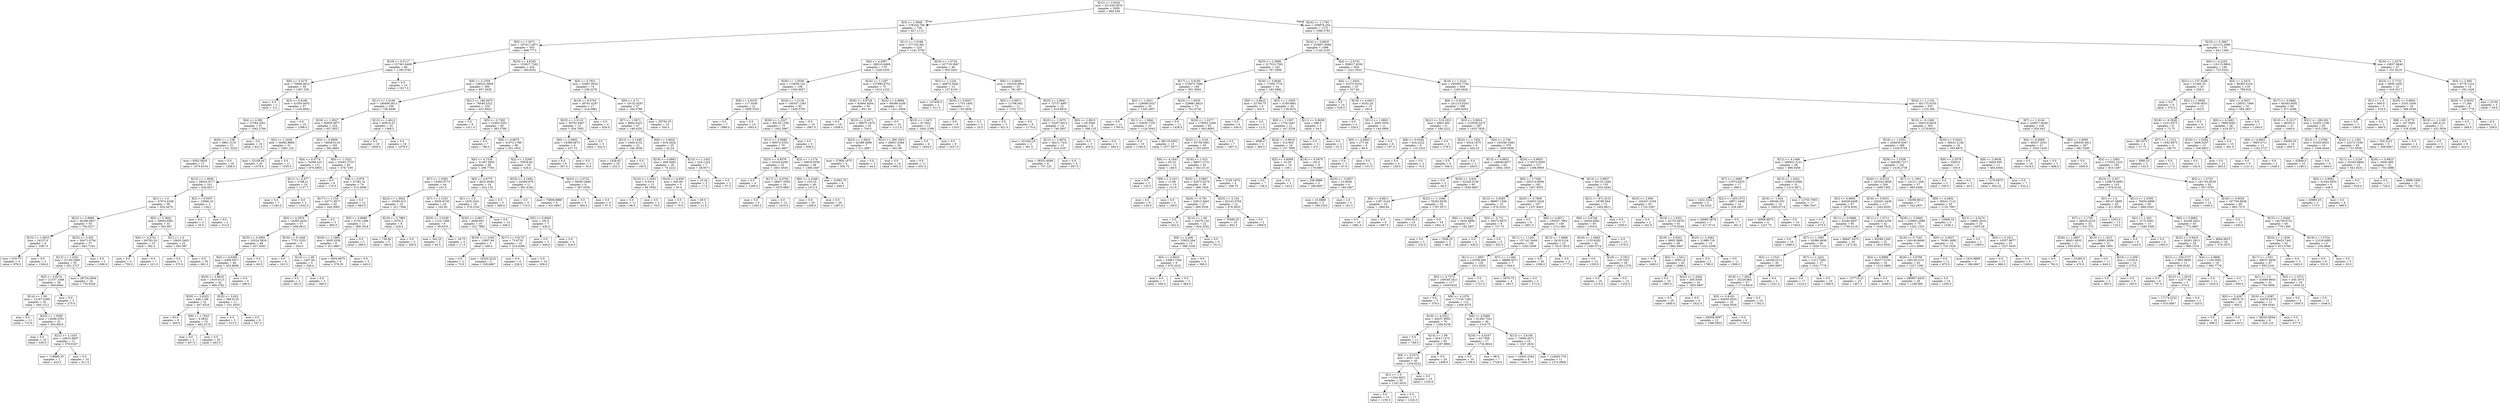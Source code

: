 digraph Tree {
node [shape=box] ;
0 [label="X[12] <= 2.9342\nmse = 331530.0976\nsamples = 2000\nvalue = 994.549"] ;
1 [label="X[3] <= 1.0848\nmse = 278104.706\nsamples = 728\nvalue = 827.1113"] ;
0 -> 1 [labeldistance=2.5, labelangle=45, headlabel="True"] ;
2 [label="X[0] <= 1.2071\nmse = 197411.4971\nsamples = 503\nvalue = 668.7773"] ;
1 -> 2 ;
3 [label="X[18] <= 6.5117\nmse = 157361.6408\nsamples = 69\nvalue = 1190.4783"] ;
2 -> 3 ;
4 [label="X[6] <= 3.3275\nmse = 79406.4614\nsamples = 59\nvalue = 1067.339"] ;
3 -> 4 ;
5 [label="mse = 0.0\nsamples = 2\nvalue = 3.0"] ;
4 -> 5 ;
6 [label="X[5] <= 0.8196\nmse = 41050.0055\nsamples = 57\nvalue = 1104.6842"] ;
4 -> 6 ;
7 [label="X[4] <= 4.582\nmse = 27584.2001\nsamples = 47\nvalue = 1042.2766"] ;
6 -> 7 ;
8 [label="X[26] <= 1.108\nmse = 6891.3153\nsamples = 31\nvalue = 1151.3226"] ;
7 -> 8 ;
9 [label="mse = 6562.0828\nsamples = 13\nvalue = 1075.6154"] ;
8 -> 9 ;
10 [label="mse = 0.0\nsamples = 18\nvalue = 1206.0"] ;
8 -> 10 ;
11 [label="mse = 0.0\nsamples = 16\nvalue = 831.0"] ;
7 -> 11 ;
12 [label="mse = 0.0\nsamples = 10\nvalue = 1398.0"] ;
6 -> 12 ;
13 [label="mse = 0.0\nsamples = 10\nvalue = 1917.0"] ;
3 -> 13 ;
14 [label="X[23] <= 4.6293\nmse = 153627.7282\nsamples = 434\nvalue = 585.8341"] ;
2 -> 14 ;
15 [label="X[9] <= 3.1559\nmse = 148522.6609\nsamples = 360\nvalue = 657.2639"] ;
14 -> 15 ;
16 [label="X[11] <= 1.0146\nmse = 149406.5613\nsamples = 256\nvalue = 746.4648"] ;
15 -> 16 ;
17 [label="X[16] <= 1.0027\nmse = 95605.5877\nsamples = 224\nvalue = 657.6027"] ;
16 -> 17 ;
18 [label="X[2] <= 1.2436\nmse = 34092.8866\nsamples = 31\nvalue = 1063.129"] ;
17 -> 18 ;
19 [label="mse = 52169.44\nsamples = 20\nvalue = 1078.6"] ;
18 -> 19 ;
20 [label="mse = 0.0\nsamples = 11\nvalue = 1035.0"] ;
18 -> 20 ;
21 [label="X[3] <= 0.9858\nmse = 74828.6116\nsamples = 193\nvalue = 592.4663"] ;
17 -> 21 ;
22 [label="X[4] <= 6.4774\nmse = 74289.223\nsamples = 111\nvalue = 676.4955"] ;
21 -> 22 ;
23 [label="X[15] <= 1.0936\nmse = 58024.9717\nsamples = 101\nvalue = 630.8317"] ;
22 -> 23 ;
24 [label="X[1] <= 1.0\nmse = 47974.4348\nsamples = 96\nvalue = 655.4479"] ;
23 -> 24 ;
25 [label="X[22] <= 0.9666\nmse = 45308.6657\nsamples = 63\nvalue = 704.0317"] ;
24 -> 25 ;
26 [label="X[15] <= 1.0833\nmse = 24157.0\nsamples = 6\nvalue = 1087.0"] ;
25 -> 26 ;
27 [label="mse = 918.75\nsamples = 4\nvalue = 978.5"] ;
26 -> 27 ;
28 [label="mse = 0.0\nsamples = 2\nvalue = 1304.0"] ;
26 -> 28 ;
29 [label="X[25] <= 5.355\nmse = 30471.6756\nsamples = 57\nvalue = 663.7193"] ;
25 -> 29 ;
30 [label="X[13] <= 1.2331\nmse = 27164.5983\nsamples = 55\nvalue = 651.2727"] ;
29 -> 30 ;
31 [label="X[5] <= 0.8274\nmse = 21337.1566\nsamples = 36\nvalue = 609.6944"] ;
30 -> 31 ;
32 [label="X[14] <= 1.09\nmse = 12167.4399\nsamples = 33\nvalue = 640.1212"] ;
31 -> 32 ;
33 [label="mse = 0.0\nsamples = 11\nvalue = 715.0"] ;
32 -> 33 ;
34 [label="X[23] <= 1.0395\nmse = 14046.0351\nsamples = 22\nvalue = 602.6818"] ;
32 -> 34 ;
35 [label="mse = 0.0\nsamples = 10\nvalue = 630.0"] ;
34 -> 35 ;
36 [label="X[22] <= 1.1433\nmse = 24610.9097\nsamples = 12\nvalue = 579.9167"] ;
34 -> 36 ;
37 [label="mse = 118680.25\nsamples = 2\nvalue = 424.5"] ;
36 -> 37 ;
38 [label="mse = 0.0\nsamples = 10\nvalue = 611.0"] ;
36 -> 38 ;
39 [label="mse = 0.0\nsamples = 3\nvalue = 275.0"] ;
31 -> 39 ;
40 [label="mse = 28724.2604\nsamples = 19\nvalue = 730.0526"] ;
30 -> 40 ;
41 [label="mse = 0.0\nsamples = 2\nvalue = 1006.0"] ;
29 -> 41 ;
42 [label="X[0] <= 5.3642\nmse = 39954.6961\nsamples = 33\nvalue = 562.697"] ;
24 -> 42 ;
43 [label="X[4] <= 4.5741\nmse = 60783.24\nsamples = 10\nvalue = 382.4"] ;
42 -> 43 ;
44 [label="mse = 0.0\nsamples = 3\nvalue = 759.0"] ;
43 -> 44 ;
45 [label="mse = 0.0\nsamples = 7\nvalue = 221.0"] ;
43 -> 45 ;
46 [label="X[1] <= 1.0\nmse = 10620.3403\nsamples = 23\nvalue = 641.087"] ;
42 -> 46 ;
47 [label="mse = 0.0\nsamples = 3\nvalue = 375.0"] ;
46 -> 47 ;
48 [label="mse = 0.0\nsamples = 20\nvalue = 681.0"] ;
46 -> 48 ;
49 [label="X[3] <= 0.9357\nmse = 15980.16\nsamples = 5\nvalue = 158.2"] ;
23 -> 49 ;
50 [label="mse = 8.0\nsamples = 3\nvalue = 55.0"] ;
49 -> 50 ;
51 [label="mse = 0.0\nsamples = 2\nvalue = 313.0"] ;
49 -> 51 ;
52 [label="X[11] <= 0.977\nmse = 4788.21\nsamples = 10\nvalue = 1137.7"] ;
22 -> 52 ;
53 [label="mse = 0.0\nsamples = 7\nvalue = 1183.0"] ;
52 -> 53 ;
54 [label="mse = 0.0\nsamples = 3\nvalue = 1032.0"] ;
52 -> 54 ;
55 [label="X[0] <= 1.3322\nmse = 53062.3725\nsamples = 82\nvalue = 478.7195"] ;
21 -> 55 ;
56 [label="mse = 0.0\nsamples = 8\nvalue = 170.0"] ;
55 -> 56 ;
57 [label="X[8] <= 0.978\nmse = 47381.41\nsamples = 74\nvalue = 512.0946"] ;
55 -> 57 ;
58 [label="X[17] <= 1.154\nmse = 24771.8577\nsamples = 62\nvalue = 440.3065"] ;
57 -> 58 ;
59 [label="X[0] <= 4.3876\nmse = 14393.4429\nsamples = 57\nvalue = 408.4912"] ;
58 -> 59 ;
60 [label="X[25] <= 5.3005\nmse = 10324.5816\nsamples = 48\nvalue = 437.4583"] ;
59 -> 60 ;
61 [label="X[4] <= 6.6366\nmse = 4309.5917\nsamples = 46\nvalue = 453.8696"] ;
60 -> 61 ;
62 [label="X[20] <= 0.8633\nmse = 1919.0113\nsamples = 42\nvalue = 469.4762"] ;
61 -> 62 ;
63 [label="X[20] <= 0.8325\nmse = 646.1186\nsamples = 31\nvalue = 447.4516"] ;
62 -> 63 ;
64 [label="mse = 63.0\nsamples = 8\nvalue = 405.0"] ;
63 -> 64 ;
65 [label="X[9] <= 1.7043\nmse = 4.0832\nsamples = 23\nvalue = 462.2174"] ;
63 -> 65 ;
66 [label="mse = 0.0\nsamples = 3\nvalue = 457.0"] ;
65 -> 66 ;
67 [label="mse = 0.0\nsamples = 20\nvalue = 463.0"] ;
65 -> 67 ;
68 [label="X[25] <= 3.622\nmse = 286.6116\nsamples = 11\nvalue = 531.5455"] ;
62 -> 68 ;
69 [label="mse = 0.0\nsamples = 5\nvalue = 513.0"] ;
68 -> 69 ;
70 [label="mse = 0.0\nsamples = 6\nvalue = 547.0"] ;
68 -> 70 ;
71 [label="mse = 0.0\nsamples = 4\nvalue = 290.0"] ;
61 -> 71 ;
72 [label="mse = 0.0\nsamples = 2\nvalue = 60.0"] ;
60 -> 72 ;
73 [label="X[18] <= 9.1449\nmse = 7751.3333\nsamples = 9\nvalue = 254.0"] ;
59 -> 73 ;
74 [label="mse = 0.0\nsamples = 4\nvalue = 161.0"] ;
73 -> 74 ;
75 [label="X[14] <= 1.09\nmse = 1497.84\nsamples = 5\nvalue = 328.4"] ;
73 -> 75 ;
76 [label="mse = 0.0\nsamples = 2\nvalue = 281.0"] ;
75 -> 76 ;
77 [label="mse = 0.0\nsamples = 3\nvalue = 360.0"] ;
75 -> 77 ;
78 [label="mse = 0.0\nsamples = 5\nvalue = 803.0"] ;
58 -> 78 ;
79 [label="mse = 0.0\nsamples = 12\nvalue = 883.0"] ;
57 -> 79 ;
80 [label="X[12] <= 2.4612\nmse = 83810.25\nsamples = 32\nvalue = 1368.5"] ;
16 -> 80 ;
81 [label="mse = 0.0\nsamples = 16\nvalue = 1658.0"] ;
80 -> 81 ;
82 [label="mse = 0.0\nsamples = 16\nvalue = 1079.0"] ;
80 -> 82 ;
83 [label="X[21] <= 186.9475\nmse = 78549.2322\nsamples = 104\nvalue = 437.6923"] ;
15 -> 83 ;
84 [label="mse = 0.0\nsamples = 9\nvalue = 1011.0"] ;
83 -> 84 ;
85 [label="X[5] <= 0.7282\nmse = 51902.5301\nsamples = 95\nvalue = 383.3789"] ;
83 -> 85 ;
86 [label="mse = 0.0\nsamples = 7\nvalue = 788.0"] ;
85 -> 86 ;
87 [label="X[8] <= 0.9675\nmse = 41972.1786\nsamples = 88\nvalue = 351.1932"] ;
85 -> 87 ;
88 [label="X[6] <= 4.7326\nmse = 21367.4955\nsamples = 68\nvalue = 298.7794"] ;
87 -> 88 ;
89 [label="X[7] <= 1.0383\nmse = 15493.9773\nsamples = 44\nvalue = 231.5"] ;
88 -> 89 ;
90 [label="X[22] <= 1.0022\nmse = 10290.615\nsamples = 19\nvalue = 321.7368"] ;
89 -> 90 ;
91 [label="X[5] <= 0.8686\nmse = 4734.1488\nsamples = 11\nvalue = 389.1818"] ;
90 -> 91 ;
92 [label="X[26] <= 1.1895\nmse = 3005.5556\nsamples = 9\nvalue = 411.6667"] ;
91 -> 92 ;
93 [label="mse = 4504.6875\nsamples = 4\nvalue = 376.25"] ;
92 -> 93 ;
94 [label="mse = 0.0\nsamples = 5\nvalue = 440.0"] ;
92 -> 94 ;
95 [label="mse = 0.0\nsamples = 2\nvalue = 288.0"] ;
91 -> 95 ;
96 [label="X[18] <= 5.7883\nmse = 3076.0\nsamples = 8\nvalue = 229.0"] ;
90 -> 96 ;
97 [label="mse = 739.84\nsamples = 5\nvalue = 189.4"] ;
96 -> 97 ;
98 [label="mse = 0.0\nsamples = 3\nvalue = 295.0"] ;
96 -> 98 ;
99 [label="X[7] <= 1.1333\nmse = 8556.8736\nsamples = 25\nvalue = 162.92"] ;
89 -> 99 ;
100 [label="X[25] <= 2.0339\nmse = 1124.1389\nsamples = 6\nvalue = 39.8333"] ;
99 -> 100 ;
101 [label="mse = 342.25\nsamples = 2\nvalue = 84.5"] ;
100 -> 101 ;
102 [label="mse = 18.75\nsamples = 4\nvalue = 17.5"] ;
100 -> 102 ;
103 [label="X[26] <= 0.8817\nmse = 4608.903\nsamples = 19\nvalue = 201.7895"] ;
99 -> 103 ;
104 [label="X[19] <= 1.1045\nmse = 15607.84\nsamples = 5\nvalue = 166.4"] ;
103 -> 104 ;
105 [label="mse = 0.0\nsamples = 2\nvalue = 73.0"] ;
104 -> 105 ;
106 [label="mse = 16320.2222\nsamples = 3\nvalue = 228.6667"] ;
104 -> 106 ;
107 [label="X[17] <= 0.9175\nmse = 73.6735\nsamples = 14\nvalue = 214.4286"] ;
103 -> 107 ;
108 [label="mse = 0.0\nsamples = 4\nvalue = 228.0"] ;
107 -> 108 ;
109 [label="mse = 0.0\nsamples = 10\nvalue = 209.0"] ;
107 -> 109 ;
110 [label="X[9] <= 4.9775\nmse = 8622.8594\nsamples = 24\nvalue = 422.125"] ;
88 -> 110 ;
111 [label="X[1] <= 1.0\nmse = 1635.3241\nsamples = 19\nvalue = 378.2105"] ;
110 -> 111 ;
112 [label="mse = 0.0\nsamples = 12\nvalue = 348.0"] ;
111 -> 112 ;
113 [label="X[5] <= 0.8065\nmse = 192.0\nsamples = 7\nvalue = 430.0"] ;
111 -> 113 ;
114 [label="mse = 0.0\nsamples = 3\nvalue = 446.0"] ;
113 -> 114 ;
115 [label="mse = 0.0\nsamples = 4\nvalue = 418.0"] ;
113 -> 115 ;
116 [label="mse = 0.0\nsamples = 5\nvalue = 589.0"] ;
110 -> 116 ;
117 [label="X[2] <= 1.5266\nmse = 70929.94\nsamples = 20\nvalue = 529.4"] ;
87 -> 117 ;
118 [label="X[25] <= 3.1692\nmse = 42084.876\nsamples = 11\nvalue = 661.8182"] ;
117 -> 118 ;
119 [label="mse = 0.0\nsamples = 5\nvalue = 710.0"] ;
118 -> 119 ;
120 [label="mse = 73608.8889\nsamples = 6\nvalue = 621.6667"] ;
118 -> 120 ;
121 [label="X[23] <= 2.0722\nmse = 58560.2469\nsamples = 9\nvalue = 367.5556"] ;
117 -> 121 ;
122 [label="mse = 0.0\nsamples = 5\nvalue = 584.0"] ;
121 -> 122 ;
123 [label="mse = 0.0\nsamples = 4\nvalue = 97.0"] ;
121 -> 123 ;
124 [label="X[5] <= 0.7931\nmse = 32887.9534\nsamples = 74\nvalue = 238.3378"] ;
14 -> 124 ;
125 [label="X[18] <= 8.5763\nmse = 36761.4187\nsamples = 17\nvalue = 418.5882"] ;
124 -> 125 ;
126 [label="X[25] <= 3.5119\nmse = 30762.9467\nsamples = 13\nvalue = 354.7692"] ;
125 -> 126 ;
127 [label="X[6] <= 2.9092\nmse = 14386.6875\nsamples = 8\nvalue = 237.75"] ;
126 -> 127 ;
128 [label="mse = 0.0\nsamples = 6\nvalue = 307.0"] ;
127 -> 128 ;
129 [label="mse = 0.0\nsamples = 2\nvalue = 30.0"] ;
127 -> 129 ;
130 [label="mse = 0.0\nsamples = 5\nvalue = 542.0"] ;
126 -> 130 ;
131 [label="mse = 0.0\nsamples = 4\nvalue = 626.0"] ;
125 -> 131 ;
132 [label="X[6] <= 4.71\nmse = 19152.6297\nsamples = 57\nvalue = 184.5789"] ;
124 -> 132 ;
133 [label="X[7] <= 1.0671\nmse = 9664.5423\nsamples = 47\nvalue = 148.4255"] ;
132 -> 133 ;
134 [label="X[12] <= 2.1449\nmse = 1684.4132\nsamples = 22\nvalue = 246.3636"] ;
133 -> 134 ;
135 [label="mse = 1438.65\nsamples = 20\nvalue = 252.5"] ;
134 -> 135 ;
136 [label="mse = 0.0\nsamples = 2\nvalue = 185.0"] ;
134 -> 136 ;
137 [label="X[9] <= 3.8622\nmse = 818.2624\nsamples = 25\nvalue = 62.24"] ;
133 -> 137 ;
138 [label="X[19] <= 0.9881\nmse = 408.5062\nsamples = 18\nvalue = 75.2222"] ;
137 -> 138 ;
139 [label="X[15] <= 1.0261\nmse = 8.3314\nsamples = 13\nvalue = 84.7692"] ;
138 -> 139 ;
140 [label="mse = 0.0\nsamples = 11\nvalue = 86.0"] ;
139 -> 140 ;
141 [label="mse = 0.0\nsamples = 2\nvalue = 78.0"] ;
139 -> 141 ;
142 [label="X[10] <= 4.859\nmse = 595.84\nsamples = 5\nvalue = 50.4"] ;
138 -> 142 ;
143 [label="mse = 0.0\nsamples = 3\nvalue = 70.0"] ;
142 -> 143 ;
144 [label="mse = 49.0\nsamples = 2\nvalue = 21.0"] ;
142 -> 144 ;
145 [label="X[13] <= 1.1432\nmse = 324.1224\nsamples = 7\nvalue = 28.8571"] ;
137 -> 145 ;
146 [label="mse = 10.24\nsamples = 5\nvalue = 17.6"] ;
145 -> 146 ;
147 [label="mse = 0.0\nsamples = 2\nvalue = 57.0"] ;
145 -> 147 ;
148 [label="mse = 28730.25\nsamples = 10\nvalue = 354.5"] ;
132 -> 148 ;
149 [label="X[11] <= 1.0168\nmse = 277163.581\nsamples = 225\nvalue = 1181.0756"] ;
1 -> 149 ;
150 [label="X[6] <= 4.2007\nmse = 198210.6469\nsamples = 179\nvalue = 1329.0335"] ;
149 -> 150 ;
151 [label="X[26] <= 1.0558\nmse = 110656.142\nsamples = 106\nvalue = 1545.9057"] ;
150 -> 151 ;
152 [label="X[9] <= 3.9378\nmse = 117.5556\nsamples = 21\nvalue = 1895.3333"] ;
151 -> 152 ;
153 [label="mse = 0.0\nsamples = 7\nvalue = 1880.0"] ;
152 -> 153 ;
154 [label="mse = 0.0\nsamples = 14\nvalue = 1903.0"] ;
152 -> 154 ;
155 [label="X[24] <= 1.2128\nmse = 100347.1383\nsamples = 85\nvalue = 1459.5765"] ;
151 -> 155 ;
156 [label="X[26] <= 1.2527\nmse = 86120.1358\nsamples = 75\nvalue = 1402.5867"] ;
155 -> 156 ;
157 [label="X[11] <= 0.8486\nmse = 69574.5355\nsamples = 70\nvalue = 1441.4857"] ;
156 -> 157 ;
158 [label="X[23] <= 4.8379\nmse = 53324.4298\nsamples = 22\nvalue = 1601.4545"] ;
157 -> 158 ;
159 [label="mse = 0.0\nsamples = 4\nvalue = 1290.0"] ;
158 -> 159 ;
160 [label="X[17] <= 0.9792\nmse = 38827.5556\nsamples = 18\nvalue = 1670.6667"] ;
158 -> 160 ;
161 [label="mse = 0.0\nsamples = 6\nvalue = 1392.0"] ;
160 -> 161 ;
162 [label="mse = 0.0\nsamples = 12\nvalue = 1810.0"] ;
160 -> 162 ;
163 [label="X[3] <= 1.1174\nmse = 59918.0556\nsamples = 48\nvalue = 1368.1667"] ;
157 -> 163 ;
164 [label="X[6] <= 2.4348\nmse = 210.25\nsamples = 40\nvalue = 1472.5"] ;
163 -> 164 ;
165 [label="mse = 0.0\nsamples = 20\nvalue = 1458.0"] ;
164 -> 165 ;
166 [label="mse = 0.0\nsamples = 20\nvalue = 1487.0"] ;
164 -> 166 ;
167 [label="mse = 31893.75\nsamples = 8\nvalue = 846.5"] ;
163 -> 167 ;
168 [label="mse = 0.0\nsamples = 5\nvalue = 858.0"] ;
156 -> 168 ;
169 [label="mse = 0.0\nsamples = 10\nvalue = 1887.0"] ;
155 -> 169 ;
170 [label="X[24] <= 1.1297\nmse = 157880.8752\nsamples = 73\nvalue = 1014.1233"] ;
150 -> 170 ;
171 [label="X[26] <= 0.8728\nmse = 92664.9264\nsamples = 50\nvalue = 831.44"] ;
170 -> 171 ;
172 [label="mse = 0.0\nsamples = 18\nvalue = 1058.0"] ;
171 -> 172 ;
173 [label="X[23] <= 2.4371\nmse = 99675.1875\nsamples = 32\nvalue = 704.0"] ;
171 -> 173 ;
174 [label="X[23] <= 1.6819\nmse = 42588.4898\nsamples = 7\nvalue = 211.2857"] ;
173 -> 174 ;
175 [label="mse = 37800.1875\nsamples = 4\nvalue = 336.75"] ;
174 -> 175 ;
176 [label="mse = 0.0\nsamples = 3\nvalue = 44.0"] ;
174 -> 176 ;
177 [label="X[21] <= 380.1953\nmse = 28651.6384\nsamples = 25\nvalue = 841.96"] ;
173 -> 177 ;
178 [label="mse = 0.0\nsamples = 14\nvalue = 992.0"] ;
177 -> 178 ;
179 [label="mse = 0.0\nsamples = 11\nvalue = 651.0"] ;
177 -> 179 ;
180 [label="X[22] <= 0.9984\nmse = 69386.0189\nsamples = 23\nvalue = 1411.2609"] ;
170 -> 180 ;
181 [label="mse = 0.0\nsamples = 10\nvalue = 1111.0"] ;
180 -> 181 ;
182 [label="X[15] <= 1.0471\nmse = 61.5621\nsamples = 13\nvalue = 1642.2308"] ;
180 -> 182 ;
183 [label="mse = 0.0\nsamples = 4\nvalue = 1654.0"] ;
182 -> 183 ;
184 [label="mse = 0.0\nsamples = 9\nvalue = 1637.0"] ;
182 -> 184 ;
185 [label="X[24] <= 1.0734\nmse = 167719.3067\nsamples = 46\nvalue = 605.3261"] ;
149 -> 185 ;
186 [label="X[3] <= 1.1226\nmse = 46874.5444\nsamples = 13\nvalue = 157.6154"] ;
185 -> 186 ;
187 [label="mse = 147456.0\nsamples = 2\nvalue = 511.0"] ;
186 -> 187 ;
188 [label="X[20] <= 0.8207\nmse = 1753.1405\nsamples = 11\nvalue = 93.3636"] ;
186 -> 188 ;
189 [label="mse = 0.0\nsamples = 8\nvalue = 119.0"] ;
188 -> 189 ;
190 [label="mse = 2.0\nsamples = 3\nvalue = 25.0"] ;
188 -> 190 ;
191 [label="X[8] <= 0.9649\nmse = 105254.9991\nsamples = 33\nvalue = 781.697"] ;
185 -> 191 ;
192 [label="X[5] <= 0.8871\nmse = 12796.562\nsamples = 11\nvalue = 1105.7273"] ;
191 -> 192 ;
193 [label="mse = 0.0\nsamples = 3\nvalue = 921.0"] ;
192 -> 193 ;
194 [label="mse = 0.0\nsamples = 8\nvalue = 1175.0"] ;
192 -> 194 ;
195 [label="X[25] <= 2.8641\nmse = 72737.4897\nsamples = 22\nvalue = 619.6818"] ;
191 -> 195 ;
196 [label="X[25] <= 1.3075\nmse = 70207.0612\nsamples = 14\nvalue = 746.2857"] ;
195 -> 196 ;
197 [label="mse = 101442.25\nsamples = 2\nvalue = 361.5"] ;
196 -> 197 ;
198 [label="X[12] <= 2.4674\nmse = 36211.7431\nsamples = 12\nvalue = 810.4167"] ;
196 -> 198 ;
199 [label="mse = 38202.6094\nsamples = 8\nvalue = 737.125"] ;
198 -> 199 ;
200 [label="mse = 0.0\nsamples = 4\nvalue = 957.0"] ;
198 -> 200 ;
201 [label="X[6] <= 2.9915\nmse = 28.3594\nsamples = 8\nvalue = 398.125"] ;
195 -> 201 ;
202 [label="mse = 0.0\nsamples = 3\nvalue = 405.0"] ;
201 -> 202 ;
203 [label="mse = 0.0\nsamples = 5\nvalue = 394.0"] ;
201 -> 203 ;
204 [label="X[24] <= 1.1794\nmse = 336878.254\nsamples = 1272\nvalue = 1090.3781"] ;
0 -> 204 [labeldistance=2.5, labelangle=-45, headlabel="False"] ;
205 [label="X[24] <= 0.9925\nmse = 333897.6584\nsamples = 1096\nvalue = 1162.5192"] ;
204 -> 205 ;
206 [label="X[23] <= 2.3698\nmse = 317532.7561\nsamples = 142\nvalue = 767.2606"] ;
205 -> 206 ;
207 [label="X[17] <= 0.9185\nmse = 270972.7684\nsamples = 108\nvalue = 951.0093"] ;
206 -> 207 ;
208 [label="X[2] <= 1.3021\nmse = 126690.0327\nsamples = 35\nvalue = 1345.2857"] ;
207 -> 208 ;
209 [label="mse = 0.0\nsamples = 12\nvalue = 1765.0"] ;
208 -> 209 ;
210 [label="X[11] <= 1.0942\nmse = 52926.7335\nsamples = 23\nvalue = 1126.3043"] ;
208 -> 210 ;
211 [label="mse = 0.0\nsamples = 10\nvalue = 1190.0"] ;
210 -> 211 ;
212 [label="mse = 88118.0592\nsamples = 13\nvalue = 1077.3077"] ;
210 -> 212 ;
213 [label="X[16] <= 1.0035\nmse = 229881.8623\nsamples = 73\nvalue = 761.9726"] ;
207 -> 213 ;
214 [label="mse = 0.0\nsamples = 11\nvalue = 1428.0"] ;
213 -> 214 ;
215 [label="X[26] <= 1.2277\nmse = 178002.2206\nsamples = 62\nvalue = 643.8065"] ;
213 -> 215 ;
216 [label="X[23] <= 1.5145\nmse = 93756.3061\nsamples = 55\nvalue = 533.9455"] ;
215 -> 216 ;
217 [label="X[6] <= 4.1841\nmse = 65.25\nsamples = 12\nvalue = 148.5"] ;
216 -> 217 ;
218 [label="mse = 0.0\nsamples = 2\nvalue = 132.0"] ;
217 -> 218 ;
219 [label="X[9] <= 3.103\nmse = 12.96\nsamples = 10\nvalue = 151.8"] ;
217 -> 219 ;
220 [label="mse = 0.0\nsamples = 8\nvalue = 150.0"] ;
219 -> 220 ;
221 [label="mse = 0.0\nsamples = 2\nvalue = 159.0"] ;
219 -> 221 ;
222 [label="X[16] <= 1.015\nmse = 66871.2731\nsamples = 43\nvalue = 641.5116"] ;
216 -> 222 ;
223 [label="X[25] <= 3.6967\nmse = 52073.5279\nsamples = 39\nvalue = 686.1026"] ;
222 -> 223 ;
224 [label="X[20] <= 0.791\nmse = 23813.5062\nsamples = 27\nvalue = 600.5556"] ;
223 -> 224 ;
225 [label="mse = 0.0\nsamples = 5\nvalue = 452.0"] ;
224 -> 225 ;
226 [label="X[14] <= 1.09\nmse = 23070.126\nsamples = 22\nvalue = 634.3182"] ;
224 -> 226 ;
227 [label="X[6] <= 4.266\nmse = 33832.284\nsamples = 13\nvalue = 588.1538"] ;
226 -> 227 ;
228 [label="X[5] <= 0.8533\nmse = 23661.7284\nsamples = 9\nvalue = 676.2222"] ;
227 -> 228 ;
229 [label="mse = 0.0\nsamples = 7\nvalue = 594.0"] ;
228 -> 229 ;
230 [label="mse = 0.0\nsamples = 2\nvalue = 964.0"] ;
228 -> 230 ;
231 [label="mse = 0.0\nsamples = 4\nvalue = 390.0"] ;
227 -> 231 ;
232 [label="mse = 0.0\nsamples = 9\nvalue = 701.0"] ;
226 -> 232 ;
233 [label="X[23] <= 2.154\nmse = 62143.5764\nsamples = 12\nvalue = 878.5833"] ;
223 -> 233 ;
234 [label="mse = 70490.25\nsamples = 10\nvalue = 852.5"] ;
233 -> 234 ;
235 [label="mse = 0.0\nsamples = 2\nvalue = 1009.0"] ;
233 -> 235 ;
236 [label="mse = 2745.1875\nsamples = 4\nvalue = 206.75"] ;
222 -> 236 ;
237 [label="mse = 0.0\nsamples = 7\nvalue = 1507.0"] ;
215 -> 237 ;
238 [label="X[20] <= 0.8046\nmse = 17506.7716\nsamples = 34\nvalue = 183.5882"] ;
206 -> 238 ;
239 [label="X[9] <= 3.8622\nmse = 32760.75\nsamples = 8\nvalue = 325.5"] ;
238 -> 239 ;
240 [label="mse = 0.0\nsamples = 6\nvalue = 430.0"] ;
239 -> 240 ;
241 [label="mse = 0.0\nsamples = 2\nvalue = 12.0"] ;
239 -> 241 ;
242 [label="X[3] <= 1.1929\nmse = 4709.9941\nsamples = 26\nvalue = 139.9231"] ;
238 -> 242 ;
243 [label="X[0] <= 1.1567\nmse = 1754.3447\nsamples = 21\nvalue = 167.5238"] ;
242 -> 243 ;
244 [label="mse = 4096.0\nsamples = 2\nvalue = 260.0"] ;
243 -> 244 ;
245 [label="X[24] <= 0.9619\nmse = 512.903\nsamples = 19\nvalue = 157.7895"] ;
243 -> 245 ;
246 [label="X[5] <= 0.8569\nmse = 10.29\nsamples = 10\nvalue = 138.1"] ;
245 -> 246 ;
247 [label="mse = 0.0\nsamples = 7\nvalue = 136.0"] ;
246 -> 247 ;
248 [label="mse = 0.0\nsamples = 3\nvalue = 143.0"] ;
246 -> 248 ;
249 [label="X[18] <= 6.5875\nmse = 162.0\nsamples = 9\nvalue = 179.6667"] ;
245 -> 249 ;
250 [label="mse = 256.8889\nsamples = 3\nvalue = 168.6667"] ;
249 -> 250 ;
251 [label="X[25] <= 3.0057\nmse = 23.8056\nsamples = 6\nvalue = 185.1667"] ;
249 -> 251 ;
252 [label="mse = 10.8889\nsamples = 3\nvalue = 189.3333"] ;
251 -> 252 ;
253 [label="mse = 2.0\nsamples = 3\nvalue = 181.0"] ;
251 -> 253 ;
254 [label="X[11] <= 0.9038\nmse = 486.0\nsamples = 5\nvalue = 24.0"] ;
242 -> 254 ;
255 [label="mse = 0.0\nsamples = 3\nvalue = 6.0"] ;
254 -> 255 ;
256 [label="mse = 0.0\nsamples = 2\nvalue = 51.0"] ;
254 -> 256 ;
257 [label="X[4] <= 2.0733\nmse = 309617.9326\nsamples = 954\nvalue = 1221.3522"] ;
205 -> 257 ;
258 [label="X[4] <= 1.6502\nmse = 32575.9104\nsamples = 25\nvalue = 327.64"] ;
257 -> 258 ;
259 [label="mse = 0.0\nsamples = 10\nvalue = 529.0"] ;
258 -> 259 ;
260 [label="X[18] <= 4.6421\nmse = 9242.24\nsamples = 15\nvalue = 193.4"] ;
258 -> 260 ;
261 [label="mse = 0.0\nsamples = 4\nvalue = 329.0"] ;
260 -> 261 ;
262 [label="X[11] <= 1.0803\nmse = 3485.3554\nsamples = 11\nvalue = 144.0909"] ;
260 -> 262 ;
263 [label="X[0] <= 4.0963\nmse = 277.44\nsamples = 5\nvalue = 80.6"] ;
262 -> 263 ;
264 [label="mse = 0.0\nsamples = 3\nvalue = 67.0"] ;
263 -> 264 ;
265 [label="mse = 0.0\nsamples = 2\nvalue = 101.0"] ;
263 -> 265 ;
266 [label="mse = 0.0\nsamples = 6\nvalue = 197.0"] ;
262 -> 266 ;
267 [label="X[16] <= 1.0124\nmse = 295000.7744\nsamples = 929\nvalue = 1245.4026"] ;
257 -> 267 ;
268 [label="X[8] <= 0.9239\nmse = 241215.0203\nsamples = 396\nvalue = 1406.9293"] ;
267 -> 268 ;
269 [label="X[21] <= 519.1921\nmse = 6663.284\nsamples = 9\nvalue = 166.2222"] ;
268 -> 269 ;
270 [label="X[8] <= 0.9184\nmse = 624.2222\nsamples = 6\nvalue = 110.3333"] ;
269 -> 270 ;
271 [label="mse = 0.0\nsamples = 4\nvalue = 128.0"] ;
270 -> 271 ;
272 [label="mse = 0.0\nsamples = 2\nvalue = 75.0"] ;
270 -> 272 ;
273 [label="mse = 0.0\nsamples = 3\nvalue = 278.0"] ;
269 -> 273 ;
274 [label="X[3] <= 0.8924\nmse = 210038.2475\nsamples = 387\nvalue = 1435.7829"] ;
268 -> 274 ;
275 [label="X[22] <= 1.1002\nmse = 9324.1875\nsamples = 8\nvalue = 450.25"] ;
274 -> 275 ;
276 [label="mse = 0.0\nsamples = 6\nvalue = 506.0"] ;
275 -> 276 ;
277 [label="mse = 0.0\nsamples = 2\nvalue = 283.0"] ;
275 -> 277 ;
278 [label="X[0] <= 2.746\nmse = 193340.3482\nsamples = 379\nvalue = 1456.5858"] ;
274 -> 278 ;
279 [label="X[13] <= 0.8852\nmse = 149046.6077\nsamples = 62\nvalue = 1802.1935"] ;
278 -> 279 ;
280 [label="mse = 0.0\nsamples = 2\nvalue = 84.0"] ;
279 -> 280 ;
281 [label="X[25] <= 3.924\nmse = 52328.3156\nsamples = 60\nvalue = 1859.4667"] ;
279 -> 281 ;
282 [label="X[4] <= 6.8611\nmse = 1287.0144\nsamples = 25\nvalue = 1960.84"] ;
281 -> 282 ;
283 [label="mse = 0.0\nsamples = 19\nvalue = 1981.0"] ;
282 -> 283 ;
284 [label="mse = 0.0\nsamples = 6\nvalue = 1897.0"] ;
282 -> 284 ;
285 [label="X[22] <= 1.1046\nmse = 76202.8539\nsamples = 35\nvalue = 1787.0571"] ;
281 -> 285 ;
286 [label="mse = 159135.0\nsamples = 16\nvalue = 1723.0"] ;
285 -> 286 ;
287 [label="mse = 0.0\nsamples = 19\nvalue = 1841.0"] ;
285 -> 287 ;
288 [label="X[20] <= 0.8955\nmse = 174072.9305\nsamples = 317\nvalue = 1388.9905"] ;
278 -> 288 ;
289 [label="X[0] <= 3.7349\nmse = 205110.8956\nsamples = 182\nvalue = 1267.0055"] ;
288 -> 289 ;
290 [label="X[12] <= 3.9285\nmse = 88997.1556\nsamples = 15\nvalue = 478.3333"] ;
289 -> 290 ;
291 [label="X[8] <= 0.9422\nmse = 5934.4898\nsamples = 7\nvalue = 193.2857"] ;
290 -> 291 ;
292 [label="mse = 0.0\nsamples = 5\nvalue = 232.0"] ;
291 -> 292 ;
293 [label="mse = 7656.25\nsamples = 2\nvalue = 96.5"] ;
291 -> 293 ;
294 [label="X[5] <= 0.731\nmse = 28372.6875\nsamples = 8\nvalue = 727.75"] ;
290 -> 294 ;
295 [label="mse = 0.0\nsamples = 2\nvalue = 436.0"] ;
294 -> 295 ;
296 [label="mse = 0.0\nsamples = 6\nvalue = 825.0"] ;
294 -> 296 ;
297 [label="X[20] <= 0.7839\nmse = 154653.5326\nsamples = 167\nvalue = 1337.8443"] ;
289 -> 297 ;
298 [label="mse = 0.0\nsamples = 9\nvalue = 1801.0"] ;
297 -> 298 ;
299 [label="X[6] <= 4.9071\nmse = 150547.7802\nsamples = 158\nvalue = 1311.462"] ;
297 -> 299 ;
300 [label="X[11] <= 1.1261\nmse = 157141.5449\nsamples = 136\nvalue = 1262.3309"] ;
299 -> 300 ;
301 [label="X[11] <= 1.0857\nmse = 116358.065\nsamples = 129\nvalue = 1311.6202"] ;
300 -> 301 ;
302 [label="X[5] <= 0.7573\nmse = 109340.3521\nsamples = 117\nvalue = 1269.6325"] ;
301 -> 302 ;
303 [label="mse = 0.0\nsamples = 5\nvalue = 378.0"] ;
302 -> 303 ;
304 [label="X[6] <= 4.1076\nmse = 77145.7282\nsamples = 112\nvalue = 1309.4375"] ;
302 -> 304 ;
305 [label="X[18] <= 4.5321\nmse = 44257.8082\nsamples = 76\nvalue = 1209.8158"] ;
304 -> 305 ;
306 [label="mse = 0.0\nsamples = 11\nvalue = 748.0"] ;
305 -> 306 ;
307 [label="X[14] <= 1.09\nmse = 9547.1375\nsamples = 65\nvalue = 1287.9692"] ;
305 -> 307 ;
308 [label="X[0] <= 5.5374\nmse = 4541.124\nsamples = 45\nvalue = 1234.6222"] ;
307 -> 308 ;
309 [label="X[1] <= 1.0\nmse = 1344.6622\nsamples = 30\nvalue = 1191.9333"] ;
308 -> 309 ;
310 [label="mse = 0.0\nsamples = 13\nvalue = 1150.0"] ;
309 -> 310 ;
311 [label="mse = 0.0\nsamples = 17\nvalue = 1224.0"] ;
309 -> 311 ;
312 [label="mse = 0.0\nsamples = 15\nvalue = 1320.0"] ;
308 -> 312 ;
313 [label="mse = 0.0\nsamples = 20\nvalue = 1408.0"] ;
307 -> 313 ;
314 [label="X[6] <= 4.5469\nmse = 81392.7431\nsamples = 36\nvalue = 1519.75"] ;
304 -> 314 ;
315 [label="X[18] <= 4.0247\nmse = 63.7509\nsamples = 17\nvalue = 1734.8824"] ;
314 -> 315 ;
316 [label="mse = 0.0\nsamples = 10\nvalue = 1739.0"] ;
315 -> 316 ;
317 [label="mse = 96.0\nsamples = 7\nvalue = 1729.0"] ;
315 -> 317 ;
318 [label="X[12] <= 3.6146\nmse = 75699.4571\nsamples = 19\nvalue = 1327.2632"] ;
314 -> 318 ;
319 [label="mse = 10443.2344\nsamples = 8\nvalue = 1400.375"] ;
318 -> 319 ;
320 [label="mse = 116443.719\nsamples = 11\nvalue = 1274.0909"] ;
318 -> 320 ;
321 [label="mse = 0.0\nsamples = 12\nvalue = 1721.0"] ;
301 -> 321 ;
322 [label="X[7] <= 1.1394\nmse = 38886.8571\nsamples = 7\nvalue = 354.0"] ;
300 -> 322 ;
323 [label="mse = 5676.75\nsamples = 4\nvalue = 190.5"] ;
322 -> 323 ;
324 [label="mse = 0.0\nsamples = 3\nvalue = 572.0"] ;
322 -> 324 ;
325 [label="X[13] <= 1.0896\nmse = 2618.5124\nsamples = 22\nvalue = 1615.1818"] ;
299 -> 325 ;
326 [label="mse = 0.0\nsamples = 20\nvalue = 1599.0"] ;
325 -> 326 ;
327 [label="mse = 0.0\nsamples = 2\nvalue = 1777.0"] ;
325 -> 327 ;
328 [label="X[12] <= 3.9657\nmse = 85123.1506\nsamples = 135\nvalue = 1553.4444"] ;
288 -> 328 ;
329 [label="X[21] <= 871.4131\nmse = 19799.564\nsamples = 72\nvalue = 1402.8611"] ;
328 -> 329 ;
330 [label="X[8] <= 0.9748\nmse = 16054.8582\nsamples = 55\nvalue = 1354.6"] ;
329 -> 330 ;
331 [label="X[19] <= 1.0483\nmse = 1155.8282\nsamples = 42\nvalue = 1286.0714"] ;
330 -> 331 ;
332 [label="mse = 0.0\nsamples = 13\nvalue = 1335.0"] ;
331 -> 332 ;
333 [label="X[18] <= 3.7912\nmse = 119.7051\nsamples = 29\nvalue = 1264.1379"] ;
331 -> 333 ;
334 [label="mse = 0.0\nsamples = 16\nvalue = 1274.0"] ;
333 -> 334 ;
335 [label="mse = 0.0\nsamples = 13\nvalue = 1252.0"] ;
333 -> 335 ;
336 [label="mse = 0.0\nsamples = 13\nvalue = 1576.0"] ;
330 -> 336 ;
337 [label="mse = 0.0\nsamples = 17\nvalue = 1559.0"] ;
329 -> 337 ;
338 [label="X[23] <= 2.959\nmse = 104247.2326\nsamples = 63\nvalue = 1725.5397"] ;
328 -> 338 ;
339 [label="mse = 0.0\nsamples = 2\nvalue = 341.0"] ;
338 -> 339 ;
340 [label="X[19] <= 1.0321\nmse = 42753.6678\nsamples = 61\nvalue = 1770.9344"] ;
338 -> 340 ;
341 [label="X[19] <= 0.9201\nmse = 8892.3889\nsamples = 48\nvalue = 1862.6667"] ;
340 -> 341 ;
342 [label="mse = 0.0\nsamples = 8\nvalue = 1685.0"] ;
341 -> 342 ;
343 [label="X[2] <= 1.5411\nmse = 3095.16\nsamples = 40\nvalue = 1898.2"] ;
341 -> 343 ;
344 [label="mse = 0.0\nsamples = 16\nvalue = 1965.0"] ;
343 -> 344 ;
345 [label="X[22] <= 1.0344\nmse = 200.5556\nsamples = 24\nvalue = 1853.6667"] ;
343 -> 345 ;
346 [label="mse = 0.0\nsamples = 20\nvalue = 1860.0"] ;
345 -> 346 ;
347 [label="mse = 0.0\nsamples = 4\nvalue = 1822.0"] ;
345 -> 347 ;
348 [label="X[23] <= 3.4582\nmse = 21989.716\nsamples = 13\nvalue = 1432.2308"] ;
340 -> 348 ;
349 [label="mse = 0.0\nsamples = 2\nvalue = 1780.0"] ;
348 -> 349 ;
350 [label="mse = 0.0\nsamples = 11\nvalue = 1369.0"] ;
348 -> 350 ;
351 [label="X[24] <= 1.1129\nmse = 301175.0193\nsamples = 533\nvalue = 1125.394"] ;
267 -> 351 ;
352 [label="X[10] <= 6.1266\nmse = 300316.6918\nsamples = 305\nvalue = 1278.6033"] ;
351 -> 352 ;
353 [label="X[16] <= 1.0253\nmse = 264639.9267\nsamples = 289\nvalue = 1329.9758"] ;
352 -> 353 ;
354 [label="X[12] <= 4.1406\nmse = 306822.3121\nsamples = 48\nvalue = 886.6458"] ;
353 -> 354 ;
355 [label="X[7] <= 1.0685\nmse = 27674.8235\nsamples = 17\nvalue = 289.0"] ;
354 -> 355 ;
356 [label="mse = 1422.2222\nsamples = 3\nvalue = 54.3333"] ;
355 -> 356 ;
357 [label="X[21] <= 435.1573\nmse = 18971.3469\nsamples = 14\nvalue = 339.2857"] ;
355 -> 357 ;
358 [label="mse = 25685.3878\nsamples = 7\nvalue = 417.5714"] ;
357 -> 358 ;
359 [label="mse = 0.0\nsamples = 7\nvalue = 261.0"] ;
357 -> 359 ;
360 [label="X[13] <= 1.0431\nmse = 156615.6566\nsamples = 31\nvalue = 1214.3871"] ;
354 -> 360 ;
361 [label="X[16] <= 1.024\nmse = 60048.352\nsamples = 14\nvalue = 1600.0714"] ;
360 -> 361 ;
362 [label="mse = 16096.6875\nsamples = 4\nvalue = 1227.75"] ;
361 -> 362 ;
363 [label="mse = 0.0\nsamples = 10\nvalue = 1749.0"] ;
361 -> 363 ;
364 [label="mse = 12755.7093\nsamples = 17\nvalue = 896.7647"] ;
360 -> 364 ;
365 [label="X[26] <= 1.2538\nmse = 209296.7217\nsamples = 241\nvalue = 1418.2739"] ;
353 -> 365 ;
366 [label="X[20] <= 0.8722\nmse = 181542.0649\nsamples = 204\nvalue = 1496.7402"] ;
365 -> 366 ;
367 [label="X[3] <= 0.8692\nmse = 64928.6408\nsamples = 87\nvalue = 1676.8391"] ;
366 -> 367 ;
368 [label="mse = 0.0\nsamples = 2\nvalue = 675.0"] ;
367 -> 368 ;
369 [label="X[11] <= 0.8986\nmse = 42284.6657\nsamples = 85\nvalue = 1700.4118"] ;
367 -> 369 ;
370 [label="mse = 0.0\nsamples = 19\nvalue = 1946.0"] ;
369 -> 370 ;
371 [label="X[7] <= 1.1891\nmse = 32096.0838\nsamples = 66\nvalue = 1629.7121"] ;
369 -> 371 ;
372 [label="X[3] <= 1.1521\nmse = 44349.0112\nsamples = 39\nvalue = 1690.5897"] ;
371 -> 372 ;
373 [label="X[18] <= 7.3622\nmse = 35229.664\nsamples = 37\nvalue = 1714.8919"] ;
372 -> 373 ;
374 [label="X[5] <= 0.8193\nmse = 62645.0525\nsamples = 18\nvalue = 1644.0556"] ;
373 -> 374 ;
375 [label="mse = 84058.4097\nsamples = 12\nvalue = 1586.5833"] ;
374 -> 375 ;
376 [label="mse = 0.0\nsamples = 6\nvalue = 1759.0"] ;
374 -> 376 ;
377 [label="mse = 0.0\nsamples = 19\nvalue = 1782.0"] ;
373 -> 377 ;
378 [label="mse = 0.0\nsamples = 2\nvalue = 1241.0"] ;
372 -> 378 ;
379 [label="X[7] <= 1.2421\nmse = 1311.7284\nsamples = 27\nvalue = 1541.7778"] ;
371 -> 379 ;
380 [label="mse = 0.0\nsamples = 17\nvalue = 1514.0"] ;
379 -> 380 ;
381 [label="mse = 0.0\nsamples = 10\nvalue = 1589.0"] ;
379 -> 381 ;
382 [label="X[19] <= 0.9331\nmse = 226201.3439\nsamples = 117\nvalue = 1362.8205"] ;
366 -> 382 ;
383 [label="X[11] <= 1.0712\nmse = 114540.4195\nsamples = 42\nvalue = 1649.7619"] ;
382 -> 383 ;
384 [label="mse = 86697.0475\nsamples = 20\nvalue = 1472.45"] ;
383 -> 384 ;
385 [label="mse = 85288.1343\nsamples = 22\nvalue = 1810.9545"] ;
383 -> 385 ;
386 [label="X[20] <= 0.9062\nmse = 216803.2889\nsamples = 75\nvalue = 1202.1333"] ;
382 -> 386 ;
387 [label="X[18] <= 6.7243\nmse = 184140.6649\nsamples = 61\nvalue = 1311.6066"] ;
386 -> 387 ;
388 [label="X[3] <= 0.9989\nmse = 90577.0154\nsamples = 18\nvalue = 1513.3889"] ;
387 -> 388 ;
389 [label="mse = 137715.21\nsamples = 10\nvalue = 1407.3"] ;
388 -> 389 ;
390 [label="mse = 0.0\nsamples = 8\nvalue = 1646.0"] ;
388 -> 390 ;
391 [label="X[26] <= 0.9798\nmse = 199128.2131\nsamples = 43\nvalue = 1227.1395"] ;
387 -> 391 ;
392 [label="mse = 290807.4435\nsamples = 29\nvalue = 1189.069"] ;
391 -> 392 ;
393 [label="mse = 0.0\nsamples = 14\nvalue = 1306.0"] ;
391 -> 393 ;
394 [label="X[0] <= 3.0627\nmse = 79381.4082\nsamples = 14\nvalue = 725.1429"] ;
386 -> 394 ;
395 [label="mse = 0.0\nsamples = 11\nvalue = 872.0"] ;
394 -> 395 ;
396 [label="mse = 1410.8889\nsamples = 3\nvalue = 186.6667"] ;
394 -> 396 ;
397 [label="X[7] <= 1.1851\nmse = 141211.309\nsamples = 37\nvalue = 985.6486"] ;
365 -> 397 ;
398 [label="mse = 19299.0612\nsamples = 7\nvalue = 342.2857"] ;
397 -> 398 ;
399 [label="X[9] <= 4.2652\nmse = 50541.7122\nsamples = 30\nvalue = 1135.7667"] ;
397 -> 399 ;
400 [label="mse = 14496.16\nsamples = 5\nvalue = 1538.2"] ;
399 -> 400 ;
401 [label="X[12] <= 4.5274\nmse = 18882.2016\nsamples = 25\nvalue = 1055.28"] ;
399 -> 401 ;
402 [label="mse = 0.0\nsamples = 2\nvalue = 1380.0"] ;
401 -> 402 ;
403 [label="X[4] <= 5.1611\nmse = 10557.8677\nsamples = 23\nvalue = 1027.0435"] ;
401 -> 403 ;
404 [label="mse = 0.0\nsamples = 17\nvalue = 966.0"] ;
403 -> 404 ;
405 [label="mse = 0.0\nsamples = 6\nvalue = 1200.0"] ;
403 -> 405 ;
406 [label="X[20] <= 0.9242\nmse = 36031.2148\nsamples = 16\nvalue = 350.6875"] ;
352 -> 406 ;
407 [label="X[9] <= 2.5578\nmse = 5400.0\nsamples = 5\nvalue = 100.0"] ;
406 -> 407 ;
408 [label="mse = 0.0\nsamples = 2\nvalue = 190.0"] ;
407 -> 408 ;
409 [label="mse = 0.0\nsamples = 3\nvalue = 40.0"] ;
407 -> 409 ;
410 [label="X[9] <= 2.8636\nmse = 8404.595\nsamples = 11\nvalue = 464.6364"] ;
406 -> 410 ;
411 [label="mse = 7276.6875\nsamples = 4\nvalue = 364.25"] ;
410 -> 411 ;
412 [label="mse = 0.0\nsamples = 7\nvalue = 522.0"] ;
410 -> 412 ;
413 [label="X[7] <= 1.0144\nmse = 228917.9046\nsamples = 228\nvalue = 920.443"] ;
351 -> 413 ;
414 [label="X[4] <= 6.0668\nmse = 80537.2653\nsamples = 21\nvalue = 1503.1429"] ;
413 -> 414 ;
415 [label="mse = 0.0\nsamples = 18\nvalue = 1619.0"] ;
414 -> 415 ;
416 [label="mse = 0.0\nsamples = 3\nvalue = 808.0"] ;
414 -> 416 ;
417 [label="X[0] <= 2.6065\nmse = 206030.4911\nsamples = 207\nvalue = 861.3285"] ;
413 -> 417 ;
418 [label="mse = 0.0\nsamples = 12\nvalue = 1693.0"] ;
417 -> 418 ;
419 [label="X[3] <= 1.1583\nmse = 173525.1522\nsamples = 195\nvalue = 810.1487"] ;
417 -> 419 ;
420 [label="X[23] <= 2.927\nmse = 129679.0895\nsamples = 103\nvalue = 678.9126"] ;
419 -> 420 ;
421 [label="X[1] <= 1.0\nmse = 69147.6869\nsamples = 45\nvalue = 411.9556"] ;
420 -> 421 ;
422 [label="X[7] <= 1.1745\nmse = 46918.4219\nsamples = 32\nvalue = 531.375"] ;
421 -> 422 ;
423 [label="X[26] <= 1.0607\nmse = 38451.6033\nsamples = 11\nvalue = 655.8182"] ;
422 -> 423 ;
424 [label="mse = 0.0\nsamples = 7\nvalue = 762.0"] ;
423 -> 424 ;
425 [label="mse = 51483.0\nsamples = 4\nvalue = 470.0"] ;
423 -> 425 ;
426 [label="X[13] <= 1.1913\nmse = 38992.6304\nsamples = 21\nvalue = 466.1905"] ;
422 -> 426 ;
427 [label="mse = 0.0\nsamples = 11\nvalue = 640.0"] ;
426 -> 427 ;
428 [label="X[23] <= 2.059\nmse = 12100.0\nsamples = 10\nvalue = 275.0"] ;
426 -> 428 ;
429 [label="mse = 0.0\nsamples = 5\nvalue = 385.0"] ;
428 -> 429 ;
430 [label="mse = 0.0\nsamples = 5\nvalue = 165.0"] ;
428 -> 430 ;
431 [label="mse = 2352.0\nsamples = 13\nvalue = 118.0"] ;
421 -> 431 ;
432 [label="X[11] <= 1.0309\nmse = 78450.9988\nsamples = 58\nvalue = 886.0345"] ;
420 -> 432 ;
433 [label="X[2] <= 1.303\nmse = 3170.5562\nsamples = 13\nvalue = 1280.5385"] ;
432 -> 433 ;
434 [label="mse = 0.0\nsamples = 9\nvalue = 1243.0"] ;
433 -> 434 ;
435 [label="mse = 0.0\nsamples = 4\nvalue = 1365.0"] ;
433 -> 435 ;
436 [label="X[8] <= 0.9965\nmse = 42249.2622\nsamples = 45\nvalue = 772.0667"] ;
432 -> 436 ;
437 [label="X[22] <= 0.9425\nmse = 28261.2913\nsamples = 29\nvalue = 880.1379"] ;
436 -> 437 ;
438 [label="X[21] <= 529.3737\nmse = 17865.9669\nsamples = 11\nvalue = 695.8182"] ;
437 -> 438 ;
439 [label="mse = 0.0\nsamples = 6\nvalue = 797.0"] ;
438 -> 439 ;
440 [label="X[15] <= 1.0518\nmse = 12277.44\nsamples = 5\nvalue = 574.4"] ;
438 -> 440 ;
441 [label="mse = 17174.2222\nsamples = 3\nvalue = 610.6667"] ;
440 -> 441 ;
442 [label="mse = 0.0\nsamples = 2\nvalue = 520.0"] ;
440 -> 442 ;
443 [label="X[4] <= 4.9896\nmse = 1164.5062\nsamples = 18\nvalue = 992.7778"] ;
437 -> 443 ;
444 [label="mse = 0.0\nsamples = 11\nvalue = 1020.0"] ;
443 -> 444 ;
445 [label="mse = 0.0\nsamples = 7\nvalue = 950.0"] ;
443 -> 445 ;
446 [label="mse = 8064.9023\nsamples = 16\nvalue = 576.1875"] ;
436 -> 446 ;
447 [label="X[2] <= 1.2733\nmse = 181743.8529\nsamples = 92\nvalue = 957.0761"] ;
419 -> 447 ;
448 [label="mse = 0.0\nsamples = 12\nvalue = 1446.0"] ;
447 -> 448 ;
449 [label="X[18] <= 5.6026\nmse = 167769.8936\nsamples = 80\nvalue = 883.7375"] ;
447 -> 449 ;
450 [label="mse = 0.0\nsamples = 15\nvalue = 1350.0"] ;
449 -> 450 ;
451 [label="X[15] <= 1.0404\nmse = 144739.0731\nsamples = 65\nvalue = 776.1385"] ;
449 -> 451 ;
452 [label="X[22] <= 1.1836\nmse = 78453.7441\nsamples = 52\nvalue = 915.5769"] ;
451 -> 452 ;
453 [label="X[17] <= 1.051\nmse = 49037.4939\nsamples = 47\nvalue = 855.3191"] ;
452 -> 453 ;
454 [label="X[1] <= 1.0\nmse = 41889.9854\nsamples = 31\nvalue = 750.5806"] ;
453 -> 454 ;
455 [label="X[0] <= 3.4267\nmse = 18878.76\nsamples = 20\nvalue = 850.2"] ;
454 -> 455 ;
456 [label="mse = 0.0\nsamples = 18\nvalue = 896.0"] ;
455 -> 456 ;
457 [label="mse = 0.0\nsamples = 2\nvalue = 438.0"] ;
455 -> 457 ;
458 [label="X[16] <= 1.0367\nmse = 32878.2479\nsamples = 11\nvalue = 569.4545"] ;
454 -> 458 ;
459 [label="mse = 39243.8594\nsamples = 8\nvalue = 529.125"] ;
458 -> 459 ;
460 [label="mse = 0.0\nsamples = 3\nvalue = 677.0"] ;
458 -> 460 ;
461 [label="X[2] <= 1.3373\nmse = 450.1875\nsamples = 16\nvalue = 1058.25"] ;
453 -> 461 ;
462 [label="mse = 0.0\nsamples = 4\nvalue = 1095.0"] ;
461 -> 462 ;
463 [label="mse = 0.0\nsamples = 12\nvalue = 1046.0"] ;
461 -> 463 ;
464 [label="mse = 0.0\nsamples = 5\nvalue = 1482.0"] ;
452 -> 464 ;
465 [label="X[19] <= 1.0724\nmse = 21018.6982\nsamples = 13\nvalue = 218.3846"] ;
451 -> 465 ;
466 [label="mse = 0.0\nsamples = 8\nvalue = 333.0"] ;
465 -> 466 ;
467 [label="mse = 0.0\nsamples = 5\nvalue = 35.0"] ;
465 -> 467 ;
468 [label="X[10] <= 5.3907\nmse = 121212.2996\nsamples = 176\nvalue = 641.1364"] ;
204 -> 468 ;
469 [label="X[6] <= 4.2255\nmse = 116115.9904\nsamples = 139\nvalue = 723.5252"] ;
468 -> 469 ;
470 [label="X[21] <= 157.6198\nmse = 51360.35\nsamples = 20\nvalue = 328.5"] ;
469 -> 470 ;
471 [label="mse = 0.0\nsamples = 8\nvalue = 576.0"] ;
470 -> 471 ;
472 [label="X[2] <= 1.6826\nmse = 17538.0833\nsamples = 12\nvalue = 163.5"] ;
470 -> 472 ;
473 [label="X[18] <= 6.3928\nmse = 2141.9375\nsamples = 8\nvalue = 73.75"] ;
472 -> 473 ;
474 [label="mse = 99.1875\nsamples = 4\nvalue = 37.75"] ;
473 -> 474 ;
475 [label="X[7] <= 1.1312\nmse = 1592.6875\nsamples = 4\nvalue = 109.75"] ;
473 -> 475 ;
476 [label="mse = 3080.25\nsamples = 2\nvalue = 102.5"] ;
475 -> 476 ;
477 [label="mse = 0.0\nsamples = 2\nvalue = 117.0"] ;
475 -> 477 ;
478 [label="mse = 0.0\nsamples = 4\nvalue = 343.0"] ;
472 -> 478 ;
479 [label="X[4] <= 2.3475\nmse = 96365.5224\nsamples = 119\nvalue = 789.916"] ;
469 -> 479 ;
480 [label="X[0] <= 4.5937\nmse = 128551.7469\nsamples = 35\nvalue = 594.2857"] ;
479 -> 480 ;
481 [label="X[0] <= 4.2483\nmse = 7689.6582\nsamples = 28\nvalue = 419.3571"] ;
480 -> 481 ;
482 [label="X[16] <= 1.0294\nmse = 3806.5207\nsamples = 13\nvalue = 336.6923"] ;
481 -> 482 ;
483 [label="mse = 0.0\nsamples = 2\nvalue = 192.0"] ;
482 -> 483 ;
484 [label="mse = 0.0\nsamples = 11\nvalue = 363.0"] ;
482 -> 484 ;
485 [label="mse = 0.0\nsamples = 15\nvalue = 491.0"] ;
481 -> 485 ;
486 [label="mse = 0.0\nsamples = 7\nvalue = 1294.0"] ;
480 -> 486 ;
487 [label="X[17] <= 0.9482\nmse = 60363.9592\nsamples = 84\nvalue = 871.4286"] ;
479 -> 487 ;
488 [label="X[10] <= 5.3217\nmse = 46202.0\nsamples = 21\nvalue = 1040.0"] ;
487 -> 488 ;
489 [label="X[9] <= 4.8653\nmse = 7665.4711\nsamples = 11\nvalue = 1162.2727"] ;
488 -> 489 ;
490 [label="mse = 0.0\nsamples = 9\nvalue = 1121.0"] ;
489 -> 490 ;
491 [label="mse = 0.0\nsamples = 2\nvalue = 1348.0"] ;
489 -> 491 ;
492 [label="mse = 54056.25\nsamples = 10\nvalue = 905.5"] ;
488 -> 492 ;
493 [label="X[21] <= 209.302\nmse = 52455.1338\nsamples = 63\nvalue = 815.2381"] ;
487 -> 493 ;
494 [label="X[13] <= 1.0766\nmse = 51020.8025\nsamples = 18\nvalue = 1048.4444"] ;
493 -> 494 ;
495 [label="mse = 42849.0\nsamples = 10\nvalue = 1196.0"] ;
494 -> 495 ;
496 [label="mse = 0.0\nsamples = 8\nvalue = 864.0"] ;
494 -> 496 ;
497 [label="X[22] <= 1.1291\nmse = 22573.1536\nsamples = 45\nvalue = 721.9556"] ;
493 -> 497 ;
498 [label="X[11] <= 1.2134\nmse = 55344.6864\nsamples = 13\nvalue = 641.9231"] ;
497 -> 498 ;
499 [label="X[0] <= 3.8562\nmse = 41544.5833\nsamples = 6\nvalue = 436.5"] ;
498 -> 499 ;
500 [label="mse = 20880.25\nsamples = 2\nvalue = 173.5"] ;
499 -> 500 ;
501 [label="mse = 0.0\nsamples = 4\nvalue = 568.0"] ;
499 -> 501 ;
502 [label="mse = 0.0\nsamples = 7\nvalue = 818.0"] ;
498 -> 502 ;
503 [label="X[26] <= 0.8823\nmse = 5600.499\nsamples = 32\nvalue = 754.4688"] ;
497 -> 503 ;
504 [label="mse = 0.0\nsamples = 17\nvalue = 726.0"] ;
503 -> 504 ;
505 [label="mse = 9988.1956\nsamples = 15\nvalue = 786.7333"] ;
503 -> 505 ;
506 [label="X[16] <= 1.0279\nmse = 19057.9649\nsamples = 37\nvalue = 331.6216"] ;
468 -> 506 ;
507 [label="X[23] <= 2.7753\nmse = 5656.1626\nsamples = 23\nvalue = 416.5217"] ;
506 -> 507 ;
508 [label="X[1] <= 1.0\nmse = 600.0\nsamples = 5\nvalue = 519.0"] ;
507 -> 508 ;
509 [label="mse = 0.0\nsamples = 3\nvalue = 539.0"] ;
508 -> 509 ;
510 [label="mse = 0.0\nsamples = 2\nvalue = 489.0"] ;
508 -> 510 ;
511 [label="X[20] <= 0.8802\nmse = 3333.1636\nsamples = 18\nvalue = 388.0556"] ;
507 -> 511 ;
512 [label="X[8] <= 0.9776\nmse = 187.9592\nsamples = 7\nvalue = 318.4286"] ;
511 -> 512 ;
513 [label="mse = 304.2222\nsamples = 3\nvalue = 309.6667"] ;
512 -> 513 ;
514 [label="mse = 0.0\nsamples = 4\nvalue = 325.0"] ;
512 -> 514 ;
515 [label="X[19] <= 1.1105\nmse = 286.4132\nsamples = 11\nvalue = 432.3636"] ;
511 -> 515 ;
516 [label="mse = 0.0\nsamples = 3\nvalue = 460.0"] ;
515 -> 516 ;
517 [label="mse = 0.0\nsamples = 8\nvalue = 422.0"] ;
515 -> 517 ;
518 [label="X[4] <= 2.495\nmse = 9779.1224\nsamples = 14\nvalue = 192.1429"] ;
506 -> 518 ;
519 [label="X[20] <= 0.9033\nmse = 17.284\nsamples = 9\nvalue = 265.7778"] ;
518 -> 519 ;
520 [label="mse = 0.0\nsamples = 7\nvalue = 268.0"] ;
519 -> 520 ;
521 [label="mse = 0.0\nsamples = 2\nvalue = 258.0"] ;
519 -> 521 ;
522 [label="mse = 23.04\nsamples = 5\nvalue = 59.6"] ;
518 -> 522 ;
}